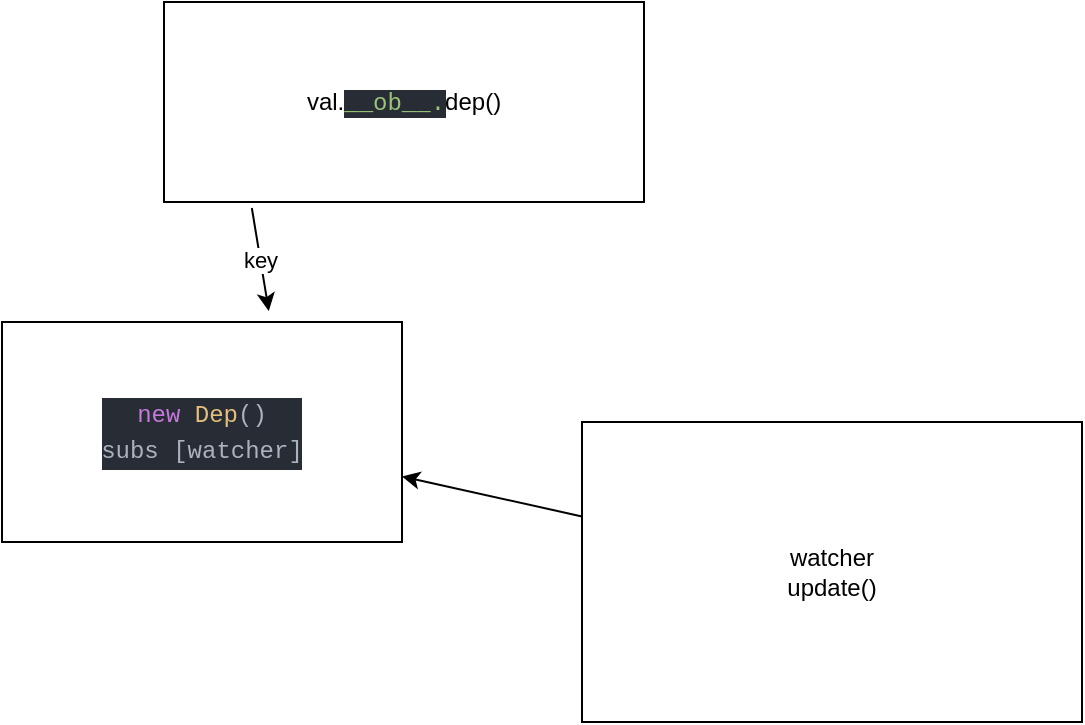<mxfile version="14.6.1" type="github"><diagram id="Yk7G6T0aJp1aAQpl_JlG" name="Page-1"><mxGraphModel dx="1426" dy="793" grid="1" gridSize="10" guides="1" tooltips="1" connect="1" arrows="1" fold="1" page="1" pageScale="1" pageWidth="827" pageHeight="1169" math="0" shadow="0"><root><mxCell id="0"/><mxCell id="1" parent="0"/><mxCell id="Vm9r9Cs03zdJ3_14IQWM-1" value="val.&lt;span style=&quot;color: rgb(152 , 195 , 121) ; background-color: rgb(40 , 44 , 52) ; font-family: &amp;#34;menlo&amp;#34; , &amp;#34;monaco&amp;#34; , &amp;#34;courier new&amp;#34; , monospace&quot;&gt;__ob__.&lt;/span&gt;&lt;span&gt;dep()&lt;/span&gt;" style="rounded=0;whiteSpace=wrap;html=1;" parent="1" vertex="1"><mxGeometry x="221" y="280" width="240" height="100" as="geometry"/></mxCell><mxCell id="Vm9r9Cs03zdJ3_14IQWM-2" value="&lt;div style=&quot;background-color: rgb(40 , 44 , 52) ; font-family: &amp;#34;menlo&amp;#34; , &amp;#34;monaco&amp;#34; , &amp;#34;courier new&amp;#34; , monospace ; line-height: 18px ; color: rgb(171 , 178 , 191)&quot;&gt;&lt;span style=&quot;color: #c678dd&quot;&gt;new&lt;/span&gt; &lt;span style=&quot;color: #e5c07b&quot;&gt;Dep&lt;/span&gt;()&lt;/div&gt;&lt;div style=&quot;background-color: rgb(40 , 44 , 52) ; font-family: &amp;#34;menlo&amp;#34; , &amp;#34;monaco&amp;#34; , &amp;#34;courier new&amp;#34; , monospace ; line-height: 18px ; color: rgb(171 , 178 , 191)&quot;&gt;subs [watcher]&lt;/div&gt;" style="rounded=0;whiteSpace=wrap;html=1;" parent="1" vertex="1"><mxGeometry x="140" y="440" width="200" height="110" as="geometry"/></mxCell><mxCell id="Vm9r9Cs03zdJ3_14IQWM-4" value="key" style="endArrow=classic;html=1;entryX=0.667;entryY=-0.05;entryDx=0;entryDy=0;entryPerimeter=0;exitX=0.183;exitY=1.03;exitDx=0;exitDy=0;exitPerimeter=0;" parent="1" source="Vm9r9Cs03zdJ3_14IQWM-1" target="Vm9r9Cs03zdJ3_14IQWM-2" edge="1"><mxGeometry width="50" height="50" relative="1" as="geometry"><mxPoint x="190" y="430" as="sourcePoint"/><mxPoint x="240" y="380" as="targetPoint"/></mxGeometry></mxCell><mxCell id="Vm9r9Cs03zdJ3_14IQWM-5" value="watcher&lt;br&gt;update()" style="rounded=0;whiteSpace=wrap;html=1;" parent="1" vertex="1"><mxGeometry x="430" y="490" width="250" height="150" as="geometry"/></mxCell><mxCell id="Vm9r9Cs03zdJ3_14IQWM-8" value="" style="endArrow=classic;html=1;" parent="1" source="Vm9r9Cs03zdJ3_14IQWM-5" target="Vm9r9Cs03zdJ3_14IQWM-2" edge="1"><mxGeometry width="50" height="50" relative="1" as="geometry"><mxPoint x="390" y="420" as="sourcePoint"/><mxPoint x="440" y="370" as="targetPoint"/></mxGeometry></mxCell></root></mxGraphModel></diagram></mxfile>